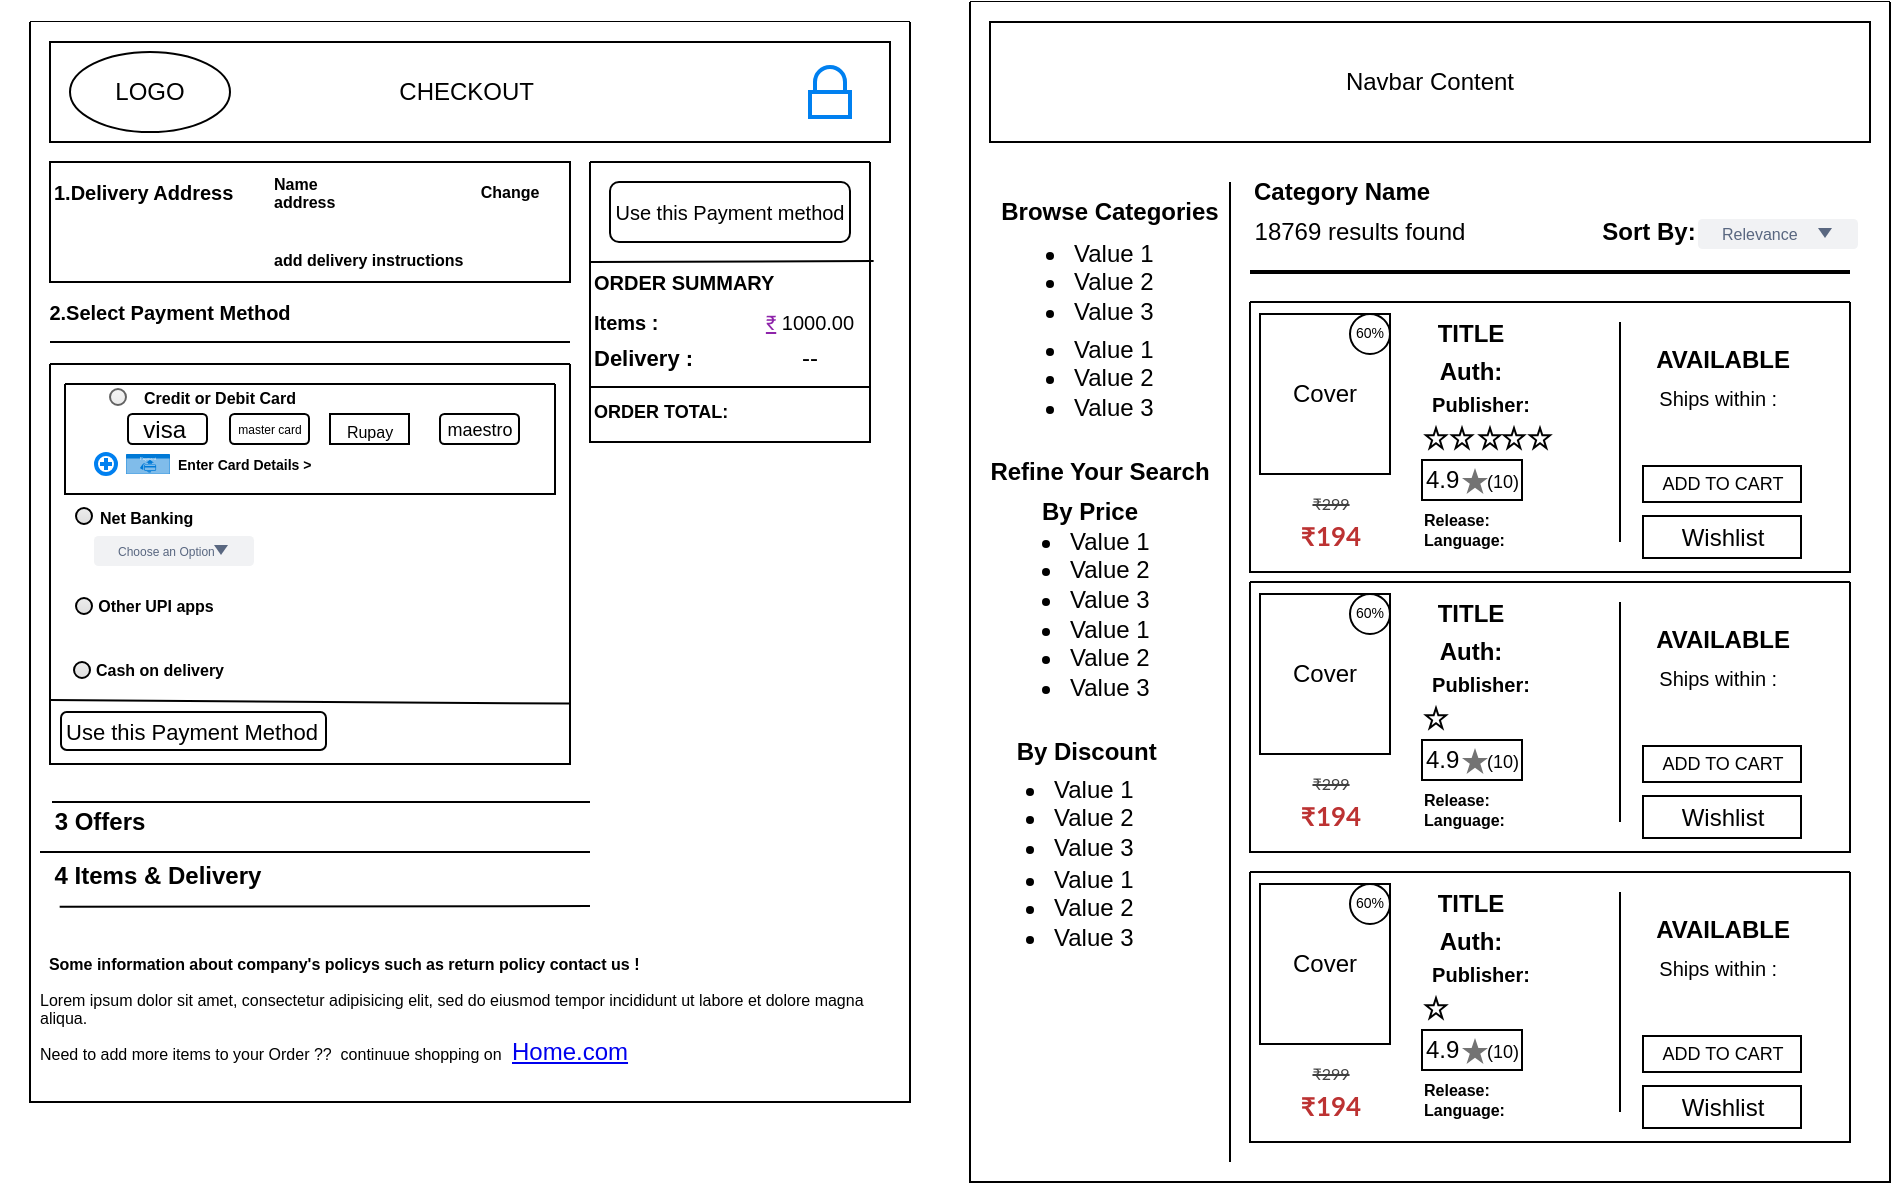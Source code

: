 <mxfile version="24.2.5" type="device">
  <diagram name="Page-1" id="ho8hZxLu8u7Aaf8EVWpB">
    <mxGraphModel dx="1333" dy="836" grid="1" gridSize="10" guides="1" tooltips="1" connect="1" arrows="1" fold="1" page="1" pageScale="1" pageWidth="850" pageHeight="1100" math="0" shadow="0">
      <root>
        <mxCell id="0" />
        <mxCell id="1" parent="0" />
        <mxCell id="UaTvnXJEEhuvgcMa7mjp-1" value="" style="swimlane;startSize=0;swimlaneFillColor=default;" vertex="1" parent="1">
          <mxGeometry x="20" y="80" width="440" height="540" as="geometry" />
        </mxCell>
        <mxCell id="UaTvnXJEEhuvgcMa7mjp-2" value="CHECKOUT&amp;nbsp;" style="rounded=0;whiteSpace=wrap;html=1;" vertex="1" parent="UaTvnXJEEhuvgcMa7mjp-1">
          <mxGeometry x="10" y="10" width="420" height="50" as="geometry" />
        </mxCell>
        <mxCell id="UaTvnXJEEhuvgcMa7mjp-3" value="LOGO" style="ellipse;whiteSpace=wrap;html=1;" vertex="1" parent="UaTvnXJEEhuvgcMa7mjp-1">
          <mxGeometry x="20" y="15" width="80" height="40" as="geometry" />
        </mxCell>
        <mxCell id="UaTvnXJEEhuvgcMa7mjp-4" value="" style="html=1;verticalLabelPosition=bottom;align=center;labelBackgroundColor=#ffffff;verticalAlign=top;strokeWidth=2;strokeColor=#0080F0;shadow=0;dashed=0;shape=mxgraph.ios7.icons.locked;" vertex="1" parent="UaTvnXJEEhuvgcMa7mjp-1">
          <mxGeometry x="390" y="22.5" width="20" height="25" as="geometry" />
        </mxCell>
        <mxCell id="UaTvnXJEEhuvgcMa7mjp-6" value="" style="swimlane;startSize=0;" vertex="1" parent="UaTvnXJEEhuvgcMa7mjp-1">
          <mxGeometry x="280" y="70" width="140" height="140" as="geometry" />
        </mxCell>
        <mxCell id="UaTvnXJEEhuvgcMa7mjp-7" value="Use this Payment method" style="rounded=1;whiteSpace=wrap;html=1;fontSize=10;" vertex="1" parent="UaTvnXJEEhuvgcMa7mjp-6">
          <mxGeometry x="10" y="10" width="120" height="30" as="geometry" />
        </mxCell>
        <mxCell id="UaTvnXJEEhuvgcMa7mjp-8" value="" style="endArrow=none;html=1;rounded=0;entryX=1.013;entryY=0.354;entryDx=0;entryDy=0;entryPerimeter=0;" edge="1" parent="UaTvnXJEEhuvgcMa7mjp-6" target="UaTvnXJEEhuvgcMa7mjp-6">
          <mxGeometry width="50" height="50" relative="1" as="geometry">
            <mxPoint y="50" as="sourcePoint" />
            <mxPoint x="50" as="targetPoint" />
          </mxGeometry>
        </mxCell>
        <mxCell id="UaTvnXJEEhuvgcMa7mjp-9" value="ORDER SUMMARY" style="text;html=1;align=left;verticalAlign=middle;whiteSpace=wrap;rounded=0;fontSize=10;fontStyle=1" vertex="1" parent="UaTvnXJEEhuvgcMa7mjp-6">
          <mxGeometry y="50" width="130" height="20" as="geometry" />
        </mxCell>
        <mxCell id="UaTvnXJEEhuvgcMa7mjp-10" value="Items :" style="text;html=1;align=left;verticalAlign=middle;whiteSpace=wrap;rounded=0;fontSize=10;fontStyle=1" vertex="1" parent="UaTvnXJEEhuvgcMa7mjp-6">
          <mxGeometry y="70" width="60" height="20" as="geometry" />
        </mxCell>
        <mxCell id="UaTvnXJEEhuvgcMa7mjp-11" value="&lt;font style=&quot;font-size: 10px;&quot;&gt;&lt;a style=&quot;color: rgb(142, 36, 170); touch-action: manipulation; font-family: Roboto, Helvetica, sans-serif; text-align: left; text-wrap: nowrap; background-color: rgb(255, 255, 255); font-size: 10px;&quot; href=&quot;https://www.bing.com/ck/a?!&amp;amp;&amp;amp;p=bfd3604ccf75eab9JmltdHM9MTcxNDM0ODgwMCZpZ3VpZD0zN2ZkNzY2OS00NWM4LTZiNjUtMTMxMy02MjYwNDRjNDZhNDgmaW5zaWQ9NTI3Nw&amp;amp;ptn=3&amp;amp;ver=2&amp;amp;hsh=3&amp;amp;fclid=37fd7669-45c8-6b65-1313-626044c46a48&amp;amp;u=a1L3NlYXJjaD9xPUluZGlhbitydXBlZStzaWduK3dpa2lwZWRpYSZGT1JNPUxGQUNUUkU&amp;amp;ntb=1&quot; target=&quot;_blank&quot; title=&quot;₹&quot;&gt;₹&lt;/a&gt;&amp;nbsp;1000.00&lt;/font&gt;" style="text;html=1;align=center;verticalAlign=middle;whiteSpace=wrap;rounded=0;fontSize=10;" vertex="1" parent="UaTvnXJEEhuvgcMa7mjp-6">
          <mxGeometry x="80" y="67.5" width="60" height="25" as="geometry" />
        </mxCell>
        <mxCell id="UaTvnXJEEhuvgcMa7mjp-12" value="Delivery :" style="text;html=1;align=left;verticalAlign=middle;whiteSpace=wrap;rounded=0;fontSize=11;fontStyle=1" vertex="1" parent="UaTvnXJEEhuvgcMa7mjp-6">
          <mxGeometry y="92.5" width="60" height="10" as="geometry" />
        </mxCell>
        <mxCell id="UaTvnXJEEhuvgcMa7mjp-14" value="--" style="text;html=1;align=center;verticalAlign=middle;whiteSpace=wrap;rounded=0;" vertex="1" parent="UaTvnXJEEhuvgcMa7mjp-6">
          <mxGeometry x="80" y="82.5" width="60" height="30" as="geometry" />
        </mxCell>
        <mxCell id="UaTvnXJEEhuvgcMa7mjp-15" value="" style="endArrow=none;html=1;rounded=0;entryX=1;entryY=1;entryDx=0;entryDy=0;" edge="1" parent="UaTvnXJEEhuvgcMa7mjp-6" target="UaTvnXJEEhuvgcMa7mjp-14">
          <mxGeometry width="50" height="50" relative="1" as="geometry">
            <mxPoint y="112.5" as="sourcePoint" />
            <mxPoint x="50" y="62.5" as="targetPoint" />
          </mxGeometry>
        </mxCell>
        <mxCell id="UaTvnXJEEhuvgcMa7mjp-16" value="ORDER TOTAL:" style="text;html=1;align=left;verticalAlign=middle;whiteSpace=wrap;rounded=0;fontSize=9;fontStyle=1" vertex="1" parent="UaTvnXJEEhuvgcMa7mjp-6">
          <mxGeometry y="110" width="100" height="30" as="geometry" />
        </mxCell>
        <mxCell id="UaTvnXJEEhuvgcMa7mjp-19" value="" style="rounded=0;whiteSpace=wrap;html=1;" vertex="1" parent="UaTvnXJEEhuvgcMa7mjp-1">
          <mxGeometry x="10" y="70" width="260" height="60" as="geometry" />
        </mxCell>
        <mxCell id="UaTvnXJEEhuvgcMa7mjp-20" value="1.Delivery Address" style="text;html=1;align=left;verticalAlign=middle;whiteSpace=wrap;rounded=0;fontSize=10;fontStyle=1" vertex="1" parent="UaTvnXJEEhuvgcMa7mjp-1">
          <mxGeometry x="10" y="70" width="120" height="30" as="geometry" />
        </mxCell>
        <mxCell id="UaTvnXJEEhuvgcMa7mjp-21" value="Name&lt;div style=&quot;font-size: 8px;&quot;&gt;address&lt;/div&gt;&lt;div style=&quot;font-size: 8px;&quot;&gt;&lt;br&gt;&lt;/div&gt;&lt;div style=&quot;font-size: 8px;&quot;&gt;&lt;br&gt;&lt;/div&gt;&lt;div style=&quot;font-size: 8px;&quot;&gt;&lt;span style=&quot;background-color: initial; font-size: 8px;&quot;&gt;add delivery instructions&lt;/span&gt;&lt;br style=&quot;font-size: 8px;&quot;&gt;&lt;/div&gt;" style="text;html=1;align=left;verticalAlign=middle;whiteSpace=wrap;rounded=0;fontSize=8;fontStyle=1" vertex="1" parent="UaTvnXJEEhuvgcMa7mjp-1">
          <mxGeometry x="120" y="85" width="110" height="30" as="geometry" />
        </mxCell>
        <mxCell id="UaTvnXJEEhuvgcMa7mjp-22" value="Change" style="text;html=1;align=center;verticalAlign=middle;whiteSpace=wrap;rounded=0;fontSize=8;fontStyle=1" vertex="1" parent="UaTvnXJEEhuvgcMa7mjp-1">
          <mxGeometry x="210" y="70" width="60" height="30" as="geometry" />
        </mxCell>
        <mxCell id="UaTvnXJEEhuvgcMa7mjp-23" value="2.Select Payment Method" style="text;html=1;align=center;verticalAlign=middle;whiteSpace=wrap;rounded=0;fontStyle=1;fontSize=10;" vertex="1" parent="UaTvnXJEEhuvgcMa7mjp-1">
          <mxGeometry x="-15" y="130" width="170" height="30" as="geometry" />
        </mxCell>
        <mxCell id="UaTvnXJEEhuvgcMa7mjp-25" value="" style="endArrow=none;html=1;rounded=0;" edge="1" parent="UaTvnXJEEhuvgcMa7mjp-1">
          <mxGeometry width="50" height="50" relative="1" as="geometry">
            <mxPoint x="10" y="160" as="sourcePoint" />
            <mxPoint x="270" y="160" as="targetPoint" />
          </mxGeometry>
        </mxCell>
        <mxCell id="UaTvnXJEEhuvgcMa7mjp-26" value="" style="swimlane;startSize=0;fontSize=8;" vertex="1" parent="UaTvnXJEEhuvgcMa7mjp-1">
          <mxGeometry x="10" y="171" width="260" height="200" as="geometry" />
        </mxCell>
        <mxCell id="UaTvnXJEEhuvgcMa7mjp-27" value="" style="swimlane;startSize=0;" vertex="1" parent="UaTvnXJEEhuvgcMa7mjp-26">
          <mxGeometry x="7.5" y="10" width="245" height="55" as="geometry">
            <mxRectangle x="7.5" y="10" width="50" height="40" as="alternateBounds" />
          </mxGeometry>
        </mxCell>
        <mxCell id="UaTvnXJEEhuvgcMa7mjp-33" value="" style="html=1;shadow=0;dashed=0;shape=mxgraph.bootstrap.radioButton2;labelPosition=right;verticalLabelPosition=middle;align=left;verticalAlign=middle;gradientColor=#DEDEDE;fillColor=#EDEDED;checked=0;spacing=5;checkedFill=#0085FC;checkedStroke=#ffffff;opacity=60;perimeterSpacing=8;" vertex="1" parent="UaTvnXJEEhuvgcMa7mjp-27">
          <mxGeometry x="22.5" y="2.5" width="8" height="8" as="geometry" />
        </mxCell>
        <mxCell id="UaTvnXJEEhuvgcMa7mjp-34" value="Credit or Debit Card" style="text;html=1;align=center;verticalAlign=middle;whiteSpace=wrap;rounded=0;fontSize=8;fontStyle=1" vertex="1" parent="UaTvnXJEEhuvgcMa7mjp-27">
          <mxGeometry x="12.5" y="-3.5" width="130" height="20" as="geometry" />
        </mxCell>
        <mxCell id="UaTvnXJEEhuvgcMa7mjp-35" value="visa&amp;nbsp;" style="rounded=1;whiteSpace=wrap;html=1;" vertex="1" parent="UaTvnXJEEhuvgcMa7mjp-27">
          <mxGeometry x="31.5" y="15" width="39.5" height="15" as="geometry" />
        </mxCell>
        <mxCell id="UaTvnXJEEhuvgcMa7mjp-38" value="maestro" style="rounded=1;whiteSpace=wrap;html=1;fontSize=9;" vertex="1" parent="UaTvnXJEEhuvgcMa7mjp-27">
          <mxGeometry x="187.5" y="15" width="39.5" height="15" as="geometry" />
        </mxCell>
        <mxCell id="UaTvnXJEEhuvgcMa7mjp-37" value="&lt;font style=&quot;font-size: 8px;&quot;&gt;Rupay&lt;/font&gt;" style="rounded=1;whiteSpace=wrap;html=1;arcSize=0;" vertex="1" parent="UaTvnXJEEhuvgcMa7mjp-27">
          <mxGeometry x="132.5" y="15" width="39.5" height="15" as="geometry" />
        </mxCell>
        <mxCell id="UaTvnXJEEhuvgcMa7mjp-36" value="master card" style="rounded=1;whiteSpace=wrap;html=1;fontSize=6;" vertex="1" parent="UaTvnXJEEhuvgcMa7mjp-27">
          <mxGeometry x="82.5" y="15" width="39.5" height="15" as="geometry" />
        </mxCell>
        <mxCell id="UaTvnXJEEhuvgcMa7mjp-40" value="" style="html=1;verticalLabelPosition=bottom;align=center;labelBackgroundColor=#ffffff;verticalAlign=top;strokeWidth=2;strokeColor=#0080F0;shadow=0;dashed=0;shape=mxgraph.ios7.icons.add;" vertex="1" parent="UaTvnXJEEhuvgcMa7mjp-27">
          <mxGeometry x="15.5" y="35" width="10" height="10" as="geometry" />
        </mxCell>
        <mxCell id="UaTvnXJEEhuvgcMa7mjp-41" value="Payment" style="html=1;whiteSpace=wrap;strokeColor=none;fillColor=#0079D6;labelPosition=center;verticalLabelPosition=middle;verticalAlign=top;align=center;fontSize=2;outlineConnect=0;spacingTop=-6;fontColor=#FFFFFF;sketch=0;shape=mxgraph.sitemap.payment;" vertex="1" parent="UaTvnXJEEhuvgcMa7mjp-27">
          <mxGeometry x="30.5" y="35" width="22" height="10" as="geometry" />
        </mxCell>
        <mxCell id="UaTvnXJEEhuvgcMa7mjp-44" value="&lt;b&gt;Enter Card Details &amp;gt;&lt;/b&gt;" style="text;html=1;align=left;verticalAlign=middle;whiteSpace=wrap;rounded=0;fontSize=7;" vertex="1" parent="UaTvnXJEEhuvgcMa7mjp-27">
          <mxGeometry x="54.5" y="26" width="70" height="30" as="geometry" />
        </mxCell>
        <mxCell id="UaTvnXJEEhuvgcMa7mjp-45" value="" style="html=1;shadow=0;dashed=0;shape=mxgraph.bootstrap.radioButton2;labelPosition=right;verticalLabelPosition=middle;align=left;verticalAlign=middle;gradientColor=#DEDEDE;fillColor=#EDEDED;checked=0;spacing=5;checkedFill=#0085FC;checkedStroke=#ffffff;sketch=0;" vertex="1" parent="UaTvnXJEEhuvgcMa7mjp-26">
          <mxGeometry x="13" y="72" width="8" height="8" as="geometry" />
        </mxCell>
        <mxCell id="UaTvnXJEEhuvgcMa7mjp-46" value="Net Banking" style="text;html=1;align=left;verticalAlign=middle;whiteSpace=wrap;rounded=0;fontSize=8;fontStyle=1" vertex="1" parent="UaTvnXJEEhuvgcMa7mjp-26">
          <mxGeometry x="23" y="62" width="120" height="30" as="geometry" />
        </mxCell>
        <mxCell id="UaTvnXJEEhuvgcMa7mjp-47" value="Choose an Option" style="rounded=1;fillColor=#F1F2F4;strokeColor=none;html=1;whiteSpace=wrap;fontColor=#596780;align=left;fontSize=6;spacingLeft=10;sketch=0;" vertex="1" parent="UaTvnXJEEhuvgcMa7mjp-26">
          <mxGeometry x="22" y="86" width="80" height="15" as="geometry" />
        </mxCell>
        <mxCell id="UaTvnXJEEhuvgcMa7mjp-48" value="" style="shape=triangle;direction=south;fillColor=#596780;strokeColor=none;html=1;sketch=0;" vertex="1" parent="UaTvnXJEEhuvgcMa7mjp-47">
          <mxGeometry x="1" y="0.5" width="7" height="5" relative="1" as="geometry">
            <mxPoint x="-20" y="-3" as="offset" />
          </mxGeometry>
        </mxCell>
        <mxCell id="UaTvnXJEEhuvgcMa7mjp-49" value="" style="html=1;shadow=0;dashed=0;shape=mxgraph.bootstrap.radioButton2;labelPosition=right;verticalLabelPosition=middle;align=left;verticalAlign=middle;gradientColor=#DEDEDE;fillColor=#EDEDED;checked=0;spacing=5;checkedFill=#0085FC;checkedStroke=#ffffff;sketch=0;" vertex="1" parent="UaTvnXJEEhuvgcMa7mjp-26">
          <mxGeometry x="13" y="117" width="8" height="8" as="geometry" />
        </mxCell>
        <mxCell id="UaTvnXJEEhuvgcMa7mjp-52" value="Other UPI apps" style="text;html=1;align=center;verticalAlign=middle;whiteSpace=wrap;rounded=0;fontSize=8;fontStyle=1" vertex="1" parent="UaTvnXJEEhuvgcMa7mjp-26">
          <mxGeometry x="23" y="106" width="60" height="30" as="geometry" />
        </mxCell>
        <mxCell id="UaTvnXJEEhuvgcMa7mjp-53" value="" style="html=1;shadow=0;dashed=0;shape=mxgraph.bootstrap.radioButton2;labelPosition=right;verticalLabelPosition=middle;align=left;verticalAlign=middle;gradientColor=#DEDEDE;fillColor=#EDEDED;checked=0;spacing=5;checkedFill=#0085FC;checkedStroke=#ffffff;sketch=0;" vertex="1" parent="UaTvnXJEEhuvgcMa7mjp-26">
          <mxGeometry x="12" y="149" width="8" height="8" as="geometry" />
        </mxCell>
        <mxCell id="UaTvnXJEEhuvgcMa7mjp-54" value="Cash on delivery" style="text;html=1;align=center;verticalAlign=middle;whiteSpace=wrap;rounded=0;fontSize=8;fontStyle=1" vertex="1" parent="UaTvnXJEEhuvgcMa7mjp-26">
          <mxGeometry y="138" width="110" height="30" as="geometry" />
        </mxCell>
        <mxCell id="UaTvnXJEEhuvgcMa7mjp-55" value="" style="endArrow=none;html=1;rounded=0;entryX=0.999;entryY=0.849;entryDx=0;entryDy=0;entryPerimeter=0;" edge="1" parent="UaTvnXJEEhuvgcMa7mjp-26" target="UaTvnXJEEhuvgcMa7mjp-26">
          <mxGeometry width="50" height="50" relative="1" as="geometry">
            <mxPoint y="168" as="sourcePoint" />
            <mxPoint x="50" y="118" as="targetPoint" />
          </mxGeometry>
        </mxCell>
        <mxCell id="UaTvnXJEEhuvgcMa7mjp-56" value="Use this Payment Method" style="rounded=1;whiteSpace=wrap;html=1;fontSize=11;align=left;" vertex="1" parent="UaTvnXJEEhuvgcMa7mjp-26">
          <mxGeometry x="5.5" y="174" width="132.5" height="19" as="geometry" />
        </mxCell>
        <mxCell id="UaTvnXJEEhuvgcMa7mjp-59" value="" style="endArrow=none;html=1;rounded=0;" edge="1" parent="UaTvnXJEEhuvgcMa7mjp-1">
          <mxGeometry width="50" height="50" relative="1" as="geometry">
            <mxPoint x="11" y="390" as="sourcePoint" />
            <mxPoint x="280" y="390" as="targetPoint" />
          </mxGeometry>
        </mxCell>
        <mxCell id="UaTvnXJEEhuvgcMa7mjp-60" value="&lt;b&gt;3 Offers&lt;/b&gt;" style="text;html=1;align=center;verticalAlign=middle;whiteSpace=wrap;rounded=0;" vertex="1" parent="UaTvnXJEEhuvgcMa7mjp-1">
          <mxGeometry x="5" y="385" width="60" height="30" as="geometry" />
        </mxCell>
        <mxCell id="UaTvnXJEEhuvgcMa7mjp-62" value="" style="endArrow=none;html=1;rounded=0;exitX=0;exitY=1;exitDx=0;exitDy=0;" edge="1" parent="UaTvnXJEEhuvgcMa7mjp-1" source="UaTvnXJEEhuvgcMa7mjp-60">
          <mxGeometry width="50" height="50" relative="1" as="geometry">
            <mxPoint x="230" y="465" as="sourcePoint" />
            <mxPoint x="280" y="415" as="targetPoint" />
          </mxGeometry>
        </mxCell>
        <mxCell id="UaTvnXJEEhuvgcMa7mjp-63" value="4 Items &amp;amp; Delivery" style="text;html=1;align=center;verticalAlign=middle;whiteSpace=wrap;rounded=0;fontStyle=1" vertex="1" parent="UaTvnXJEEhuvgcMa7mjp-1">
          <mxGeometry x="9" y="412" width="110" height="30" as="geometry" />
        </mxCell>
        <mxCell id="UaTvnXJEEhuvgcMa7mjp-65" value="" style="endArrow=none;html=1;rounded=0;exitX=0.053;exitY=1.014;exitDx=0;exitDy=0;exitPerimeter=0;" edge="1" parent="UaTvnXJEEhuvgcMa7mjp-1" source="UaTvnXJEEhuvgcMa7mjp-63">
          <mxGeometry width="50" height="50" relative="1" as="geometry">
            <mxPoint x="230" y="492" as="sourcePoint" />
            <mxPoint x="280" y="442" as="targetPoint" />
          </mxGeometry>
        </mxCell>
        <mxCell id="UaTvnXJEEhuvgcMa7mjp-66" value="&lt;h1 style=&quot;margin-top: 0px; font-size: 8px;&quot;&gt;&amp;nbsp; Some information about company&#39;s policys such as return policy contact us !&lt;/h1&gt;&lt;p style=&quot;font-size: 8px;&quot;&gt;Lorem ipsum dolor sit amet, consectetur adipisicing elit, sed do eiusmod tempor incididunt ut labore et dolore magna aliqua.&lt;/p&gt;&lt;p style=&quot;font-size: 8px;&quot;&gt;Need to add more items to your Order ??&amp;nbsp; continuue shopping on&amp;nbsp;&lt;b&gt;&amp;nbsp;&lt;/b&gt;&lt;/p&gt;" style="text;html=1;whiteSpace=wrap;overflow=hidden;rounded=0;fontSize=8;align=left;" vertex="1" parent="UaTvnXJEEhuvgcMa7mjp-1">
          <mxGeometry x="2.5" y="460" width="435" height="60" as="geometry" />
        </mxCell>
        <UserObject label="Home.com" link="https://www.draw.io" id="UaTvnXJEEhuvgcMa7mjp-74">
          <mxCell style="text;html=1;strokeColor=none;fillColor=none;whiteSpace=wrap;align=center;verticalAlign=middle;fontColor=#0000EE;fontStyle=4;" vertex="1" parent="UaTvnXJEEhuvgcMa7mjp-1">
            <mxGeometry x="240" y="495" width="60" height="40" as="geometry" />
          </mxCell>
        </UserObject>
        <mxCell id="UaTvnXJEEhuvgcMa7mjp-32" value="" style="html=1;shadow=0;dashed=0;shape=mxgraph.bootstrap.radioButton2;labelPosition=right;verticalLabelPosition=middle;align=left;verticalAlign=middle;gradientColor=#DEDEDE;fillColor=#EDEDED;checked=0;spacing=5;checkedFill=#0085FC;checkedStroke=#ffffff;sketch=0;fontSize=8;" vertex="1" parent="1">
          <mxGeometry x="430" y="360" height="10" as="geometry" />
        </mxCell>
        <mxCell id="UaTvnXJEEhuvgcMa7mjp-68" value="" style="swimlane;startSize=0;swimlaneFillColor=default;" vertex="1" parent="1">
          <mxGeometry x="490" y="70" width="460" height="590" as="geometry" />
        </mxCell>
        <mxCell id="UaTvnXJEEhuvgcMa7mjp-69" value="Navbar Content" style="rounded=0;whiteSpace=wrap;html=1;" vertex="1" parent="UaTvnXJEEhuvgcMa7mjp-68">
          <mxGeometry x="10" y="10" width="440" height="60" as="geometry" />
        </mxCell>
        <mxCell id="UaTvnXJEEhuvgcMa7mjp-70" value="" style="endArrow=none;html=1;rounded=0;" edge="1" parent="UaTvnXJEEhuvgcMa7mjp-68">
          <mxGeometry width="50" height="50" relative="1" as="geometry">
            <mxPoint x="130" y="580" as="sourcePoint" />
            <mxPoint x="130" y="90" as="targetPoint" />
          </mxGeometry>
        </mxCell>
        <mxCell id="UaTvnXJEEhuvgcMa7mjp-71" value="Browse Categories" style="text;html=1;align=center;verticalAlign=middle;whiteSpace=wrap;rounded=0;fontStyle=1" vertex="1" parent="UaTvnXJEEhuvgcMa7mjp-68">
          <mxGeometry x="10" y="90" width="120" height="30" as="geometry" />
        </mxCell>
        <mxCell id="UaTvnXJEEhuvgcMa7mjp-73" value="&lt;ul&gt;&lt;li&gt;Value 1&lt;/li&gt;&lt;li&gt;Value 2&lt;/li&gt;&lt;li&gt;Value 3&lt;/li&gt;&lt;/ul&gt;" style="text;strokeColor=none;fillColor=none;html=1;whiteSpace=wrap;verticalAlign=middle;overflow=hidden;" vertex="1" parent="UaTvnXJEEhuvgcMa7mjp-68">
          <mxGeometry x="10" y="100" width="100" height="80" as="geometry" />
        </mxCell>
        <mxCell id="UaTvnXJEEhuvgcMa7mjp-75" value="&lt;ul&gt;&lt;li&gt;Value 1&lt;/li&gt;&lt;li&gt;Value 2&lt;/li&gt;&lt;li&gt;Value 3&lt;/li&gt;&lt;/ul&gt;" style="text;strokeColor=none;fillColor=none;html=1;whiteSpace=wrap;verticalAlign=middle;overflow=hidden;" vertex="1" parent="UaTvnXJEEhuvgcMa7mjp-68">
          <mxGeometry x="10" y="148" width="100" height="80" as="geometry" />
        </mxCell>
        <mxCell id="UaTvnXJEEhuvgcMa7mjp-76" value="Refine Your Search" style="text;html=1;align=center;verticalAlign=middle;whiteSpace=wrap;rounded=0;fontStyle=1" vertex="1" parent="UaTvnXJEEhuvgcMa7mjp-68">
          <mxGeometry y="220" width="130" height="30" as="geometry" />
        </mxCell>
        <mxCell id="UaTvnXJEEhuvgcMa7mjp-77" value="&lt;ul&gt;&lt;li&gt;Value 1&lt;/li&gt;&lt;li&gt;Value 2&lt;/li&gt;&lt;li&gt;Value 3&lt;/li&gt;&lt;/ul&gt;" style="text;strokeColor=none;fillColor=none;html=1;whiteSpace=wrap;verticalAlign=middle;overflow=hidden;" vertex="1" parent="UaTvnXJEEhuvgcMa7mjp-68">
          <mxGeometry x="8" y="244" width="100" height="80" as="geometry" />
        </mxCell>
        <mxCell id="UaTvnXJEEhuvgcMa7mjp-78" value="&lt;ul&gt;&lt;li&gt;Value 1&lt;/li&gt;&lt;li&gt;Value 2&lt;/li&gt;&lt;li&gt;Value 3&lt;/li&gt;&lt;/ul&gt;" style="text;strokeColor=none;fillColor=none;html=1;whiteSpace=wrap;verticalAlign=middle;overflow=hidden;" vertex="1" parent="UaTvnXJEEhuvgcMa7mjp-68">
          <mxGeometry x="8" y="288" width="100" height="80" as="geometry" />
        </mxCell>
        <mxCell id="UaTvnXJEEhuvgcMa7mjp-79" value="By Price" style="text;html=1;align=center;verticalAlign=middle;whiteSpace=wrap;rounded=0;fontStyle=1" vertex="1" parent="UaTvnXJEEhuvgcMa7mjp-68">
          <mxGeometry x="30" y="240" width="60" height="30" as="geometry" />
        </mxCell>
        <mxCell id="UaTvnXJEEhuvgcMa7mjp-80" value="By Discount&amp;nbsp;" style="text;html=1;align=center;verticalAlign=middle;whiteSpace=wrap;rounded=0;fontStyle=1" vertex="1" parent="UaTvnXJEEhuvgcMa7mjp-68">
          <mxGeometry x="19" y="360" width="82" height="30" as="geometry" />
        </mxCell>
        <mxCell id="UaTvnXJEEhuvgcMa7mjp-81" value="&lt;ul&gt;&lt;li&gt;Value 1&lt;/li&gt;&lt;li&gt;Value 2&lt;/li&gt;&lt;li&gt;Value 3&lt;/li&gt;&lt;/ul&gt;" style="text;strokeColor=none;fillColor=none;html=1;whiteSpace=wrap;verticalAlign=middle;overflow=hidden;" vertex="1" parent="UaTvnXJEEhuvgcMa7mjp-68">
          <mxGeometry y="368" width="100" height="80" as="geometry" />
        </mxCell>
        <mxCell id="UaTvnXJEEhuvgcMa7mjp-84" value="" style="line;strokeWidth=2;html=1;" vertex="1" parent="UaTvnXJEEhuvgcMa7mjp-68">
          <mxGeometry x="140" y="130" width="300" height="10" as="geometry" />
        </mxCell>
        <mxCell id="UaTvnXJEEhuvgcMa7mjp-85" value="Category Name" style="text;html=1;align=left;verticalAlign=middle;whiteSpace=wrap;rounded=0;fontStyle=1" vertex="1" parent="UaTvnXJEEhuvgcMa7mjp-68">
          <mxGeometry x="140" y="80" width="160" height="30" as="geometry" />
        </mxCell>
        <mxCell id="UaTvnXJEEhuvgcMa7mjp-86" value="18769 results found" style="text;html=1;align=center;verticalAlign=middle;whiteSpace=wrap;rounded=0;" vertex="1" parent="UaTvnXJEEhuvgcMa7mjp-68">
          <mxGeometry x="140" y="100" width="110" height="30" as="geometry" />
        </mxCell>
        <mxCell id="UaTvnXJEEhuvgcMa7mjp-88" value="&lt;b&gt;Sort By:&lt;/b&gt;" style="text;html=1;align=center;verticalAlign=middle;resizable=0;points=[];autosize=1;strokeColor=none;fillColor=none;" vertex="1" parent="UaTvnXJEEhuvgcMa7mjp-68">
          <mxGeometry x="304" y="100" width="70" height="30" as="geometry" />
        </mxCell>
        <mxCell id="UaTvnXJEEhuvgcMa7mjp-89" value="Relevance" style="rounded=1;fillColor=#F1F2F4;strokeColor=none;html=1;whiteSpace=wrap;fontColor=#596780;align=left;fontSize=8;spacingLeft=10;sketch=0;" vertex="1" parent="UaTvnXJEEhuvgcMa7mjp-68">
          <mxGeometry x="364" y="108.5" width="80" height="15" as="geometry" />
        </mxCell>
        <mxCell id="UaTvnXJEEhuvgcMa7mjp-90" value="" style="shape=triangle;direction=south;fillColor=#596780;strokeColor=none;html=1;sketch=0;" vertex="1" parent="UaTvnXJEEhuvgcMa7mjp-89">
          <mxGeometry x="1" y="0.5" width="7" height="5" relative="1" as="geometry">
            <mxPoint x="-20" y="-3" as="offset" />
          </mxGeometry>
        </mxCell>
        <mxCell id="UaTvnXJEEhuvgcMa7mjp-129" value="" style="swimlane;startSize=0;" vertex="1" parent="UaTvnXJEEhuvgcMa7mjp-68">
          <mxGeometry x="140" y="290" width="300" height="135" as="geometry" />
        </mxCell>
        <mxCell id="UaTvnXJEEhuvgcMa7mjp-130" value="Cover" style="rounded=0;whiteSpace=wrap;html=1;" vertex="1" parent="UaTvnXJEEhuvgcMa7mjp-129">
          <mxGeometry x="5" y="6" width="65" height="80" as="geometry" />
        </mxCell>
        <mxCell id="UaTvnXJEEhuvgcMa7mjp-131" value="60%" style="ellipse;whiteSpace=wrap;html=1;fontSize=7;" vertex="1" parent="UaTvnXJEEhuvgcMa7mjp-129">
          <mxGeometry x="50" y="6" width="20" height="20" as="geometry" />
        </mxCell>
        <mxCell id="UaTvnXJEEhuvgcMa7mjp-132" value="TITLE" style="text;html=1;align=center;verticalAlign=middle;resizable=0;points=[];autosize=1;strokeColor=none;fillColor=none;fontStyle=1" vertex="1" parent="UaTvnXJEEhuvgcMa7mjp-129">
          <mxGeometry x="80" y="1" width="60" height="30" as="geometry" />
        </mxCell>
        <mxCell id="UaTvnXJEEhuvgcMa7mjp-133" value="Auth:" style="text;html=1;align=center;verticalAlign=middle;resizable=0;points=[];autosize=1;strokeColor=none;fillColor=none;fontStyle=1" vertex="1" parent="UaTvnXJEEhuvgcMa7mjp-129">
          <mxGeometry x="85" y="20" width="50" height="30" as="geometry" />
        </mxCell>
        <mxCell id="UaTvnXJEEhuvgcMa7mjp-134" value="Publisher:" style="text;html=1;align=center;verticalAlign=middle;resizable=0;points=[];autosize=1;strokeColor=none;fillColor=none;fontSize=10;fontStyle=1" vertex="1" parent="UaTvnXJEEhuvgcMa7mjp-129">
          <mxGeometry x="80" y="36" width="70" height="30" as="geometry" />
        </mxCell>
        <mxCell id="UaTvnXJEEhuvgcMa7mjp-135" value="" style="verticalLabelPosition=bottom;verticalAlign=top;html=1;shape=mxgraph.basic.star" vertex="1" parent="UaTvnXJEEhuvgcMa7mjp-129">
          <mxGeometry x="88" y="63" width="10" height="10" as="geometry" />
        </mxCell>
        <mxCell id="UaTvnXJEEhuvgcMa7mjp-136" value="4.9" style="rounded=0;whiteSpace=wrap;html=1;align=left;" vertex="1" parent="UaTvnXJEEhuvgcMa7mjp-129">
          <mxGeometry x="86" y="79" width="50" height="20" as="geometry" />
        </mxCell>
        <mxCell id="UaTvnXJEEhuvgcMa7mjp-137" value="" style="html=1;dashed=0;aspect=fixed;verticalLabelPosition=bottom;verticalAlign=top;align=center;shape=mxgraph.gmdl.star;strokeColor=none;fillColor=#737373;shadow=0;sketch=0;" vertex="1" parent="UaTvnXJEEhuvgcMa7mjp-129">
          <mxGeometry x="106" y="83" width="13" height="13" as="geometry" />
        </mxCell>
        <mxCell id="UaTvnXJEEhuvgcMa7mjp-138" value="(10)" style="text;html=1;align=center;verticalAlign=middle;resizable=0;points=[];autosize=1;strokeColor=none;fillColor=none;fontSize=9;" vertex="1" parent="UaTvnXJEEhuvgcMa7mjp-129">
          <mxGeometry x="106" y="80" width="40" height="20" as="geometry" />
        </mxCell>
        <mxCell id="UaTvnXJEEhuvgcMa7mjp-139" value="&lt;span style=&quot;color: rgb(64, 64, 64); font-family: Lato, sans-serif; font-size: 8px; text-align: left; text-wrap: wrap; background-color: rgb(255, 255, 255); text-decoration-line: line-through;&quot;&gt;₹299&lt;/span&gt;" style="text;html=1;align=center;verticalAlign=middle;resizable=0;points=[];autosize=1;strokeColor=none;fillColor=none;fontSize=8;" vertex="1" parent="UaTvnXJEEhuvgcMa7mjp-129">
          <mxGeometry x="20" y="91" width="40" height="20" as="geometry" />
        </mxCell>
        <mxCell id="UaTvnXJEEhuvgcMa7mjp-140" value="&lt;span style=&quot;color: rgb(188, 50, 50); font-family: Lato, sans-serif; font-weight: 700; text-align: left; text-wrap: wrap; background-color: rgb(255, 255, 255); font-size: 13px;&quot;&gt;₹194&lt;/span&gt;" style="text;html=1;align=center;verticalAlign=middle;resizable=0;points=[];autosize=1;strokeColor=none;fillColor=none;fontSize=13;" vertex="1" parent="UaTvnXJEEhuvgcMa7mjp-129">
          <mxGeometry x="15" y="102" width="50" height="30" as="geometry" />
        </mxCell>
        <mxCell id="UaTvnXJEEhuvgcMa7mjp-141" value="&lt;font style=&quot;font-size: 8px;&quot;&gt;Release:&lt;/font&gt;&lt;div style=&quot;font-size: 8px;&quot;&gt;Language:&lt;/div&gt;" style="text;html=1;align=left;verticalAlign=middle;resizable=0;points=[];autosize=1;strokeColor=none;fillColor=none;fontStyle=1" vertex="1" parent="UaTvnXJEEhuvgcMa7mjp-129">
          <mxGeometry x="85" y="92" width="60" height="40" as="geometry" />
        </mxCell>
        <mxCell id="UaTvnXJEEhuvgcMa7mjp-142" value="AVAILABLE" style="text;html=1;align=center;verticalAlign=middle;resizable=0;points=[];autosize=1;strokeColor=none;fillColor=none;fontStyle=1" vertex="1" parent="UaTvnXJEEhuvgcMa7mjp-129">
          <mxGeometry x="191" y="14" width="90" height="30" as="geometry" />
        </mxCell>
        <mxCell id="UaTvnXJEEhuvgcMa7mjp-143" value="Ships within :&amp;nbsp;" style="text;html=1;align=center;verticalAlign=middle;resizable=0;points=[];autosize=1;strokeColor=none;fillColor=none;fontSize=10;" vertex="1" parent="UaTvnXJEEhuvgcMa7mjp-129">
          <mxGeometry x="190" y="33" width="90" height="30" as="geometry" />
        </mxCell>
        <mxCell id="UaTvnXJEEhuvgcMa7mjp-144" value="ADD TO CART" style="rounded=0;whiteSpace=wrap;html=1;fontSize=9;" vertex="1" parent="UaTvnXJEEhuvgcMa7mjp-129">
          <mxGeometry x="196.5" y="82" width="79" height="18" as="geometry" />
        </mxCell>
        <mxCell id="UaTvnXJEEhuvgcMa7mjp-145" value="Wishlist" style="rounded=0;whiteSpace=wrap;html=1;" vertex="1" parent="UaTvnXJEEhuvgcMa7mjp-129">
          <mxGeometry x="196.5" y="107" width="79" height="21" as="geometry" />
        </mxCell>
        <mxCell id="UaTvnXJEEhuvgcMa7mjp-146" value="" style="endArrow=none;html=1;rounded=0;" edge="1" parent="UaTvnXJEEhuvgcMa7mjp-129">
          <mxGeometry width="50" height="50" relative="1" as="geometry">
            <mxPoint x="185" y="120" as="sourcePoint" />
            <mxPoint x="185" y="10" as="targetPoint" />
          </mxGeometry>
        </mxCell>
        <mxCell id="UaTvnXJEEhuvgcMa7mjp-147" value="" style="swimlane;startSize=0;" vertex="1" parent="UaTvnXJEEhuvgcMa7mjp-68">
          <mxGeometry x="140" y="435" width="300" height="135" as="geometry" />
        </mxCell>
        <mxCell id="UaTvnXJEEhuvgcMa7mjp-148" value="Cover" style="rounded=0;whiteSpace=wrap;html=1;" vertex="1" parent="UaTvnXJEEhuvgcMa7mjp-147">
          <mxGeometry x="5" y="6" width="65" height="80" as="geometry" />
        </mxCell>
        <mxCell id="UaTvnXJEEhuvgcMa7mjp-149" value="60%" style="ellipse;whiteSpace=wrap;html=1;fontSize=7;" vertex="1" parent="UaTvnXJEEhuvgcMa7mjp-147">
          <mxGeometry x="50" y="6" width="20" height="20" as="geometry" />
        </mxCell>
        <mxCell id="UaTvnXJEEhuvgcMa7mjp-150" value="TITLE" style="text;html=1;align=center;verticalAlign=middle;resizable=0;points=[];autosize=1;strokeColor=none;fillColor=none;fontStyle=1" vertex="1" parent="UaTvnXJEEhuvgcMa7mjp-147">
          <mxGeometry x="80" y="1" width="60" height="30" as="geometry" />
        </mxCell>
        <mxCell id="UaTvnXJEEhuvgcMa7mjp-151" value="Auth:" style="text;html=1;align=center;verticalAlign=middle;resizable=0;points=[];autosize=1;strokeColor=none;fillColor=none;fontStyle=1" vertex="1" parent="UaTvnXJEEhuvgcMa7mjp-147">
          <mxGeometry x="85" y="20" width="50" height="30" as="geometry" />
        </mxCell>
        <mxCell id="UaTvnXJEEhuvgcMa7mjp-152" value="Publisher:" style="text;html=1;align=center;verticalAlign=middle;resizable=0;points=[];autosize=1;strokeColor=none;fillColor=none;fontSize=10;fontStyle=1" vertex="1" parent="UaTvnXJEEhuvgcMa7mjp-147">
          <mxGeometry x="80" y="36" width="70" height="30" as="geometry" />
        </mxCell>
        <mxCell id="UaTvnXJEEhuvgcMa7mjp-153" value="" style="verticalLabelPosition=bottom;verticalAlign=top;html=1;shape=mxgraph.basic.star" vertex="1" parent="UaTvnXJEEhuvgcMa7mjp-147">
          <mxGeometry x="88" y="63" width="10" height="10" as="geometry" />
        </mxCell>
        <mxCell id="UaTvnXJEEhuvgcMa7mjp-154" value="4.9" style="rounded=0;whiteSpace=wrap;html=1;align=left;" vertex="1" parent="UaTvnXJEEhuvgcMa7mjp-147">
          <mxGeometry x="86" y="79" width="50" height="20" as="geometry" />
        </mxCell>
        <mxCell id="UaTvnXJEEhuvgcMa7mjp-155" value="" style="html=1;dashed=0;aspect=fixed;verticalLabelPosition=bottom;verticalAlign=top;align=center;shape=mxgraph.gmdl.star;strokeColor=none;fillColor=#737373;shadow=0;sketch=0;" vertex="1" parent="UaTvnXJEEhuvgcMa7mjp-147">
          <mxGeometry x="106" y="83" width="13" height="13" as="geometry" />
        </mxCell>
        <mxCell id="UaTvnXJEEhuvgcMa7mjp-156" value="(10)" style="text;html=1;align=center;verticalAlign=middle;resizable=0;points=[];autosize=1;strokeColor=none;fillColor=none;fontSize=9;" vertex="1" parent="UaTvnXJEEhuvgcMa7mjp-147">
          <mxGeometry x="106" y="80" width="40" height="20" as="geometry" />
        </mxCell>
        <mxCell id="UaTvnXJEEhuvgcMa7mjp-157" value="&lt;span style=&quot;color: rgb(64, 64, 64); font-family: Lato, sans-serif; font-size: 8px; text-align: left; text-wrap: wrap; background-color: rgb(255, 255, 255); text-decoration-line: line-through;&quot;&gt;₹299&lt;/span&gt;" style="text;html=1;align=center;verticalAlign=middle;resizable=0;points=[];autosize=1;strokeColor=none;fillColor=none;fontSize=8;" vertex="1" parent="UaTvnXJEEhuvgcMa7mjp-147">
          <mxGeometry x="20" y="91" width="40" height="20" as="geometry" />
        </mxCell>
        <mxCell id="UaTvnXJEEhuvgcMa7mjp-158" value="&lt;span style=&quot;color: rgb(188, 50, 50); font-family: Lato, sans-serif; font-weight: 700; text-align: left; text-wrap: wrap; background-color: rgb(255, 255, 255); font-size: 13px;&quot;&gt;₹194&lt;/span&gt;" style="text;html=1;align=center;verticalAlign=middle;resizable=0;points=[];autosize=1;strokeColor=none;fillColor=none;fontSize=13;" vertex="1" parent="UaTvnXJEEhuvgcMa7mjp-147">
          <mxGeometry x="15" y="102" width="50" height="30" as="geometry" />
        </mxCell>
        <mxCell id="UaTvnXJEEhuvgcMa7mjp-159" value="&lt;font style=&quot;font-size: 8px;&quot;&gt;Release:&lt;/font&gt;&lt;div style=&quot;font-size: 8px;&quot;&gt;Language:&lt;/div&gt;" style="text;html=1;align=left;verticalAlign=middle;resizable=0;points=[];autosize=1;strokeColor=none;fillColor=none;fontStyle=1" vertex="1" parent="UaTvnXJEEhuvgcMa7mjp-147">
          <mxGeometry x="85" y="92" width="60" height="40" as="geometry" />
        </mxCell>
        <mxCell id="UaTvnXJEEhuvgcMa7mjp-160" value="AVAILABLE" style="text;html=1;align=center;verticalAlign=middle;resizable=0;points=[];autosize=1;strokeColor=none;fillColor=none;fontStyle=1" vertex="1" parent="UaTvnXJEEhuvgcMa7mjp-147">
          <mxGeometry x="191" y="14" width="90" height="30" as="geometry" />
        </mxCell>
        <mxCell id="UaTvnXJEEhuvgcMa7mjp-161" value="Ships within :&amp;nbsp;" style="text;html=1;align=center;verticalAlign=middle;resizable=0;points=[];autosize=1;strokeColor=none;fillColor=none;fontSize=10;" vertex="1" parent="UaTvnXJEEhuvgcMa7mjp-147">
          <mxGeometry x="190" y="33" width="90" height="30" as="geometry" />
        </mxCell>
        <mxCell id="UaTvnXJEEhuvgcMa7mjp-162" value="ADD TO CART" style="rounded=0;whiteSpace=wrap;html=1;fontSize=9;" vertex="1" parent="UaTvnXJEEhuvgcMa7mjp-147">
          <mxGeometry x="196.5" y="82" width="79" height="18" as="geometry" />
        </mxCell>
        <mxCell id="UaTvnXJEEhuvgcMa7mjp-163" value="Wishlist" style="rounded=0;whiteSpace=wrap;html=1;" vertex="1" parent="UaTvnXJEEhuvgcMa7mjp-147">
          <mxGeometry x="196.5" y="107" width="79" height="21" as="geometry" />
        </mxCell>
        <mxCell id="UaTvnXJEEhuvgcMa7mjp-164" value="" style="endArrow=none;html=1;rounded=0;" edge="1" parent="UaTvnXJEEhuvgcMa7mjp-147">
          <mxGeometry width="50" height="50" relative="1" as="geometry">
            <mxPoint x="185" y="120" as="sourcePoint" />
            <mxPoint x="185" y="10" as="targetPoint" />
          </mxGeometry>
        </mxCell>
        <mxCell id="UaTvnXJEEhuvgcMa7mjp-82" value="&lt;ul&gt;&lt;li&gt;Value 1&lt;/li&gt;&lt;li&gt;Value 2&lt;/li&gt;&lt;li&gt;Value 3&lt;/li&gt;&lt;/ul&gt;" style="text;strokeColor=none;fillColor=none;html=1;whiteSpace=wrap;verticalAlign=middle;overflow=hidden;" vertex="1" parent="1">
          <mxGeometry x="490" y="483" width="100" height="80" as="geometry" />
        </mxCell>
        <mxCell id="UaTvnXJEEhuvgcMa7mjp-91" value="" style="swimlane;startSize=0;" vertex="1" parent="1">
          <mxGeometry x="630" y="220" width="300" height="135" as="geometry" />
        </mxCell>
        <mxCell id="UaTvnXJEEhuvgcMa7mjp-94" value="Cover" style="rounded=0;whiteSpace=wrap;html=1;" vertex="1" parent="UaTvnXJEEhuvgcMa7mjp-91">
          <mxGeometry x="5" y="6" width="65" height="80" as="geometry" />
        </mxCell>
        <mxCell id="UaTvnXJEEhuvgcMa7mjp-97" value="60%" style="ellipse;whiteSpace=wrap;html=1;fontSize=7;" vertex="1" parent="UaTvnXJEEhuvgcMa7mjp-91">
          <mxGeometry x="50" y="6" width="20" height="20" as="geometry" />
        </mxCell>
        <mxCell id="UaTvnXJEEhuvgcMa7mjp-100" value="TITLE" style="text;html=1;align=center;verticalAlign=middle;resizable=0;points=[];autosize=1;strokeColor=none;fillColor=none;fontStyle=1" vertex="1" parent="UaTvnXJEEhuvgcMa7mjp-91">
          <mxGeometry x="80" y="1" width="60" height="30" as="geometry" />
        </mxCell>
        <mxCell id="UaTvnXJEEhuvgcMa7mjp-103" value="Auth:" style="text;html=1;align=center;verticalAlign=middle;resizable=0;points=[];autosize=1;strokeColor=none;fillColor=none;fontStyle=1" vertex="1" parent="UaTvnXJEEhuvgcMa7mjp-91">
          <mxGeometry x="85" y="20" width="50" height="30" as="geometry" />
        </mxCell>
        <mxCell id="UaTvnXJEEhuvgcMa7mjp-104" value="Publisher:" style="text;html=1;align=center;verticalAlign=middle;resizable=0;points=[];autosize=1;strokeColor=none;fillColor=none;fontSize=10;fontStyle=1" vertex="1" parent="UaTvnXJEEhuvgcMa7mjp-91">
          <mxGeometry x="80" y="36" width="70" height="30" as="geometry" />
        </mxCell>
        <mxCell id="UaTvnXJEEhuvgcMa7mjp-105" value="" style="verticalLabelPosition=bottom;verticalAlign=top;html=1;shape=mxgraph.basic.star" vertex="1" parent="UaTvnXJEEhuvgcMa7mjp-91">
          <mxGeometry x="88" y="63" width="10" height="10" as="geometry" />
        </mxCell>
        <mxCell id="UaTvnXJEEhuvgcMa7mjp-112" value="4.9" style="rounded=0;whiteSpace=wrap;html=1;align=left;" vertex="1" parent="UaTvnXJEEhuvgcMa7mjp-91">
          <mxGeometry x="86" y="79" width="50" height="20" as="geometry" />
        </mxCell>
        <mxCell id="UaTvnXJEEhuvgcMa7mjp-115" value="" style="html=1;dashed=0;aspect=fixed;verticalLabelPosition=bottom;verticalAlign=top;align=center;shape=mxgraph.gmdl.star;strokeColor=none;fillColor=#737373;shadow=0;sketch=0;" vertex="1" parent="UaTvnXJEEhuvgcMa7mjp-91">
          <mxGeometry x="106" y="83" width="13" height="13" as="geometry" />
        </mxCell>
        <mxCell id="UaTvnXJEEhuvgcMa7mjp-116" value="(10)" style="text;html=1;align=center;verticalAlign=middle;resizable=0;points=[];autosize=1;strokeColor=none;fillColor=none;fontSize=9;" vertex="1" parent="UaTvnXJEEhuvgcMa7mjp-91">
          <mxGeometry x="106" y="80" width="40" height="20" as="geometry" />
        </mxCell>
        <mxCell id="UaTvnXJEEhuvgcMa7mjp-117" value="&lt;span style=&quot;color: rgb(64, 64, 64); font-family: Lato, sans-serif; font-size: 8px; text-align: left; text-wrap: wrap; background-color: rgb(255, 255, 255); text-decoration-line: line-through;&quot;&gt;₹299&lt;/span&gt;" style="text;html=1;align=center;verticalAlign=middle;resizable=0;points=[];autosize=1;strokeColor=none;fillColor=none;fontSize=8;" vertex="1" parent="UaTvnXJEEhuvgcMa7mjp-91">
          <mxGeometry x="20" y="91" width="40" height="20" as="geometry" />
        </mxCell>
        <mxCell id="UaTvnXJEEhuvgcMa7mjp-118" value="&lt;span style=&quot;color: rgb(188, 50, 50); font-family: Lato, sans-serif; font-weight: 700; text-align: left; text-wrap: wrap; background-color: rgb(255, 255, 255); font-size: 13px;&quot;&gt;₹194&lt;/span&gt;" style="text;html=1;align=center;verticalAlign=middle;resizable=0;points=[];autosize=1;strokeColor=none;fillColor=none;fontSize=13;" vertex="1" parent="UaTvnXJEEhuvgcMa7mjp-91">
          <mxGeometry x="15" y="102" width="50" height="30" as="geometry" />
        </mxCell>
        <mxCell id="UaTvnXJEEhuvgcMa7mjp-119" value="&lt;font style=&quot;font-size: 8px;&quot;&gt;Release:&lt;/font&gt;&lt;div style=&quot;font-size: 8px;&quot;&gt;Language:&lt;/div&gt;" style="text;html=1;align=left;verticalAlign=middle;resizable=0;points=[];autosize=1;strokeColor=none;fillColor=none;fontStyle=1" vertex="1" parent="UaTvnXJEEhuvgcMa7mjp-91">
          <mxGeometry x="85" y="92" width="60" height="40" as="geometry" />
        </mxCell>
        <mxCell id="UaTvnXJEEhuvgcMa7mjp-124" value="AVAILABLE" style="text;html=1;align=center;verticalAlign=middle;resizable=0;points=[];autosize=1;strokeColor=none;fillColor=none;fontStyle=1" vertex="1" parent="UaTvnXJEEhuvgcMa7mjp-91">
          <mxGeometry x="191" y="14" width="90" height="30" as="geometry" />
        </mxCell>
        <mxCell id="UaTvnXJEEhuvgcMa7mjp-125" value="Ships within :&amp;nbsp;" style="text;html=1;align=center;verticalAlign=middle;resizable=0;points=[];autosize=1;strokeColor=none;fillColor=none;fontSize=10;" vertex="1" parent="UaTvnXJEEhuvgcMa7mjp-91">
          <mxGeometry x="190" y="33" width="90" height="30" as="geometry" />
        </mxCell>
        <mxCell id="UaTvnXJEEhuvgcMa7mjp-126" value="ADD TO CART" style="rounded=0;whiteSpace=wrap;html=1;fontSize=9;" vertex="1" parent="UaTvnXJEEhuvgcMa7mjp-91">
          <mxGeometry x="196.5" y="82" width="79" height="18" as="geometry" />
        </mxCell>
        <mxCell id="UaTvnXJEEhuvgcMa7mjp-127" value="Wishlist" style="rounded=0;whiteSpace=wrap;html=1;" vertex="1" parent="UaTvnXJEEhuvgcMa7mjp-91">
          <mxGeometry x="196.5" y="107" width="79" height="21" as="geometry" />
        </mxCell>
        <mxCell id="UaTvnXJEEhuvgcMa7mjp-128" value="" style="endArrow=none;html=1;rounded=0;" edge="1" parent="UaTvnXJEEhuvgcMa7mjp-91">
          <mxGeometry width="50" height="50" relative="1" as="geometry">
            <mxPoint x="185" y="120" as="sourcePoint" />
            <mxPoint x="185" y="10" as="targetPoint" />
          </mxGeometry>
        </mxCell>
        <mxCell id="UaTvnXJEEhuvgcMa7mjp-106" value="" style="verticalLabelPosition=bottom;verticalAlign=top;html=1;shape=mxgraph.basic.star" vertex="1" parent="1">
          <mxGeometry x="731" y="283" width="10" height="10" as="geometry" />
        </mxCell>
        <mxCell id="UaTvnXJEEhuvgcMa7mjp-107" value="" style="verticalLabelPosition=bottom;verticalAlign=top;html=1;shape=mxgraph.basic.star" vertex="1" parent="1">
          <mxGeometry x="745" y="283" width="10" height="10" as="geometry" />
        </mxCell>
        <mxCell id="UaTvnXJEEhuvgcMa7mjp-108" value="" style="verticalLabelPosition=bottom;verticalAlign=top;html=1;shape=mxgraph.basic.star" vertex="1" parent="1">
          <mxGeometry x="757" y="283" width="10" height="10" as="geometry" />
        </mxCell>
        <mxCell id="UaTvnXJEEhuvgcMa7mjp-109" value="" style="verticalLabelPosition=bottom;verticalAlign=top;html=1;shape=mxgraph.basic.star" vertex="1" parent="1">
          <mxGeometry x="770" y="283" width="10" height="10" as="geometry" />
        </mxCell>
      </root>
    </mxGraphModel>
  </diagram>
</mxfile>
